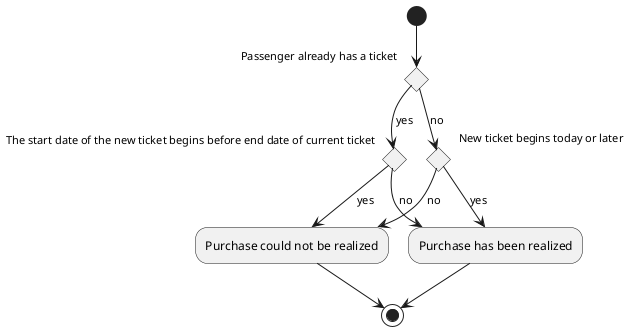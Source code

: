 @startuml buyTicket

(*) --> if "Passenger already has a ticket" then
        --> [yes] if "The start date of the new ticket begins before end date of current ticket" then
            --> [yes] "Purchase could not be realized"
            else
            --> [no] "Purchase has been realized"
            endif
        else
        --> [no] if "New ticket begins today or later" then
            --> [yes] "Purchase has been realized"
            else
            --> [no] "Purchase could not be realized"
            endif
        endif

"Purchase has been realized" --> (*)
"Purchase could not be realized" --> (*)

@enduml